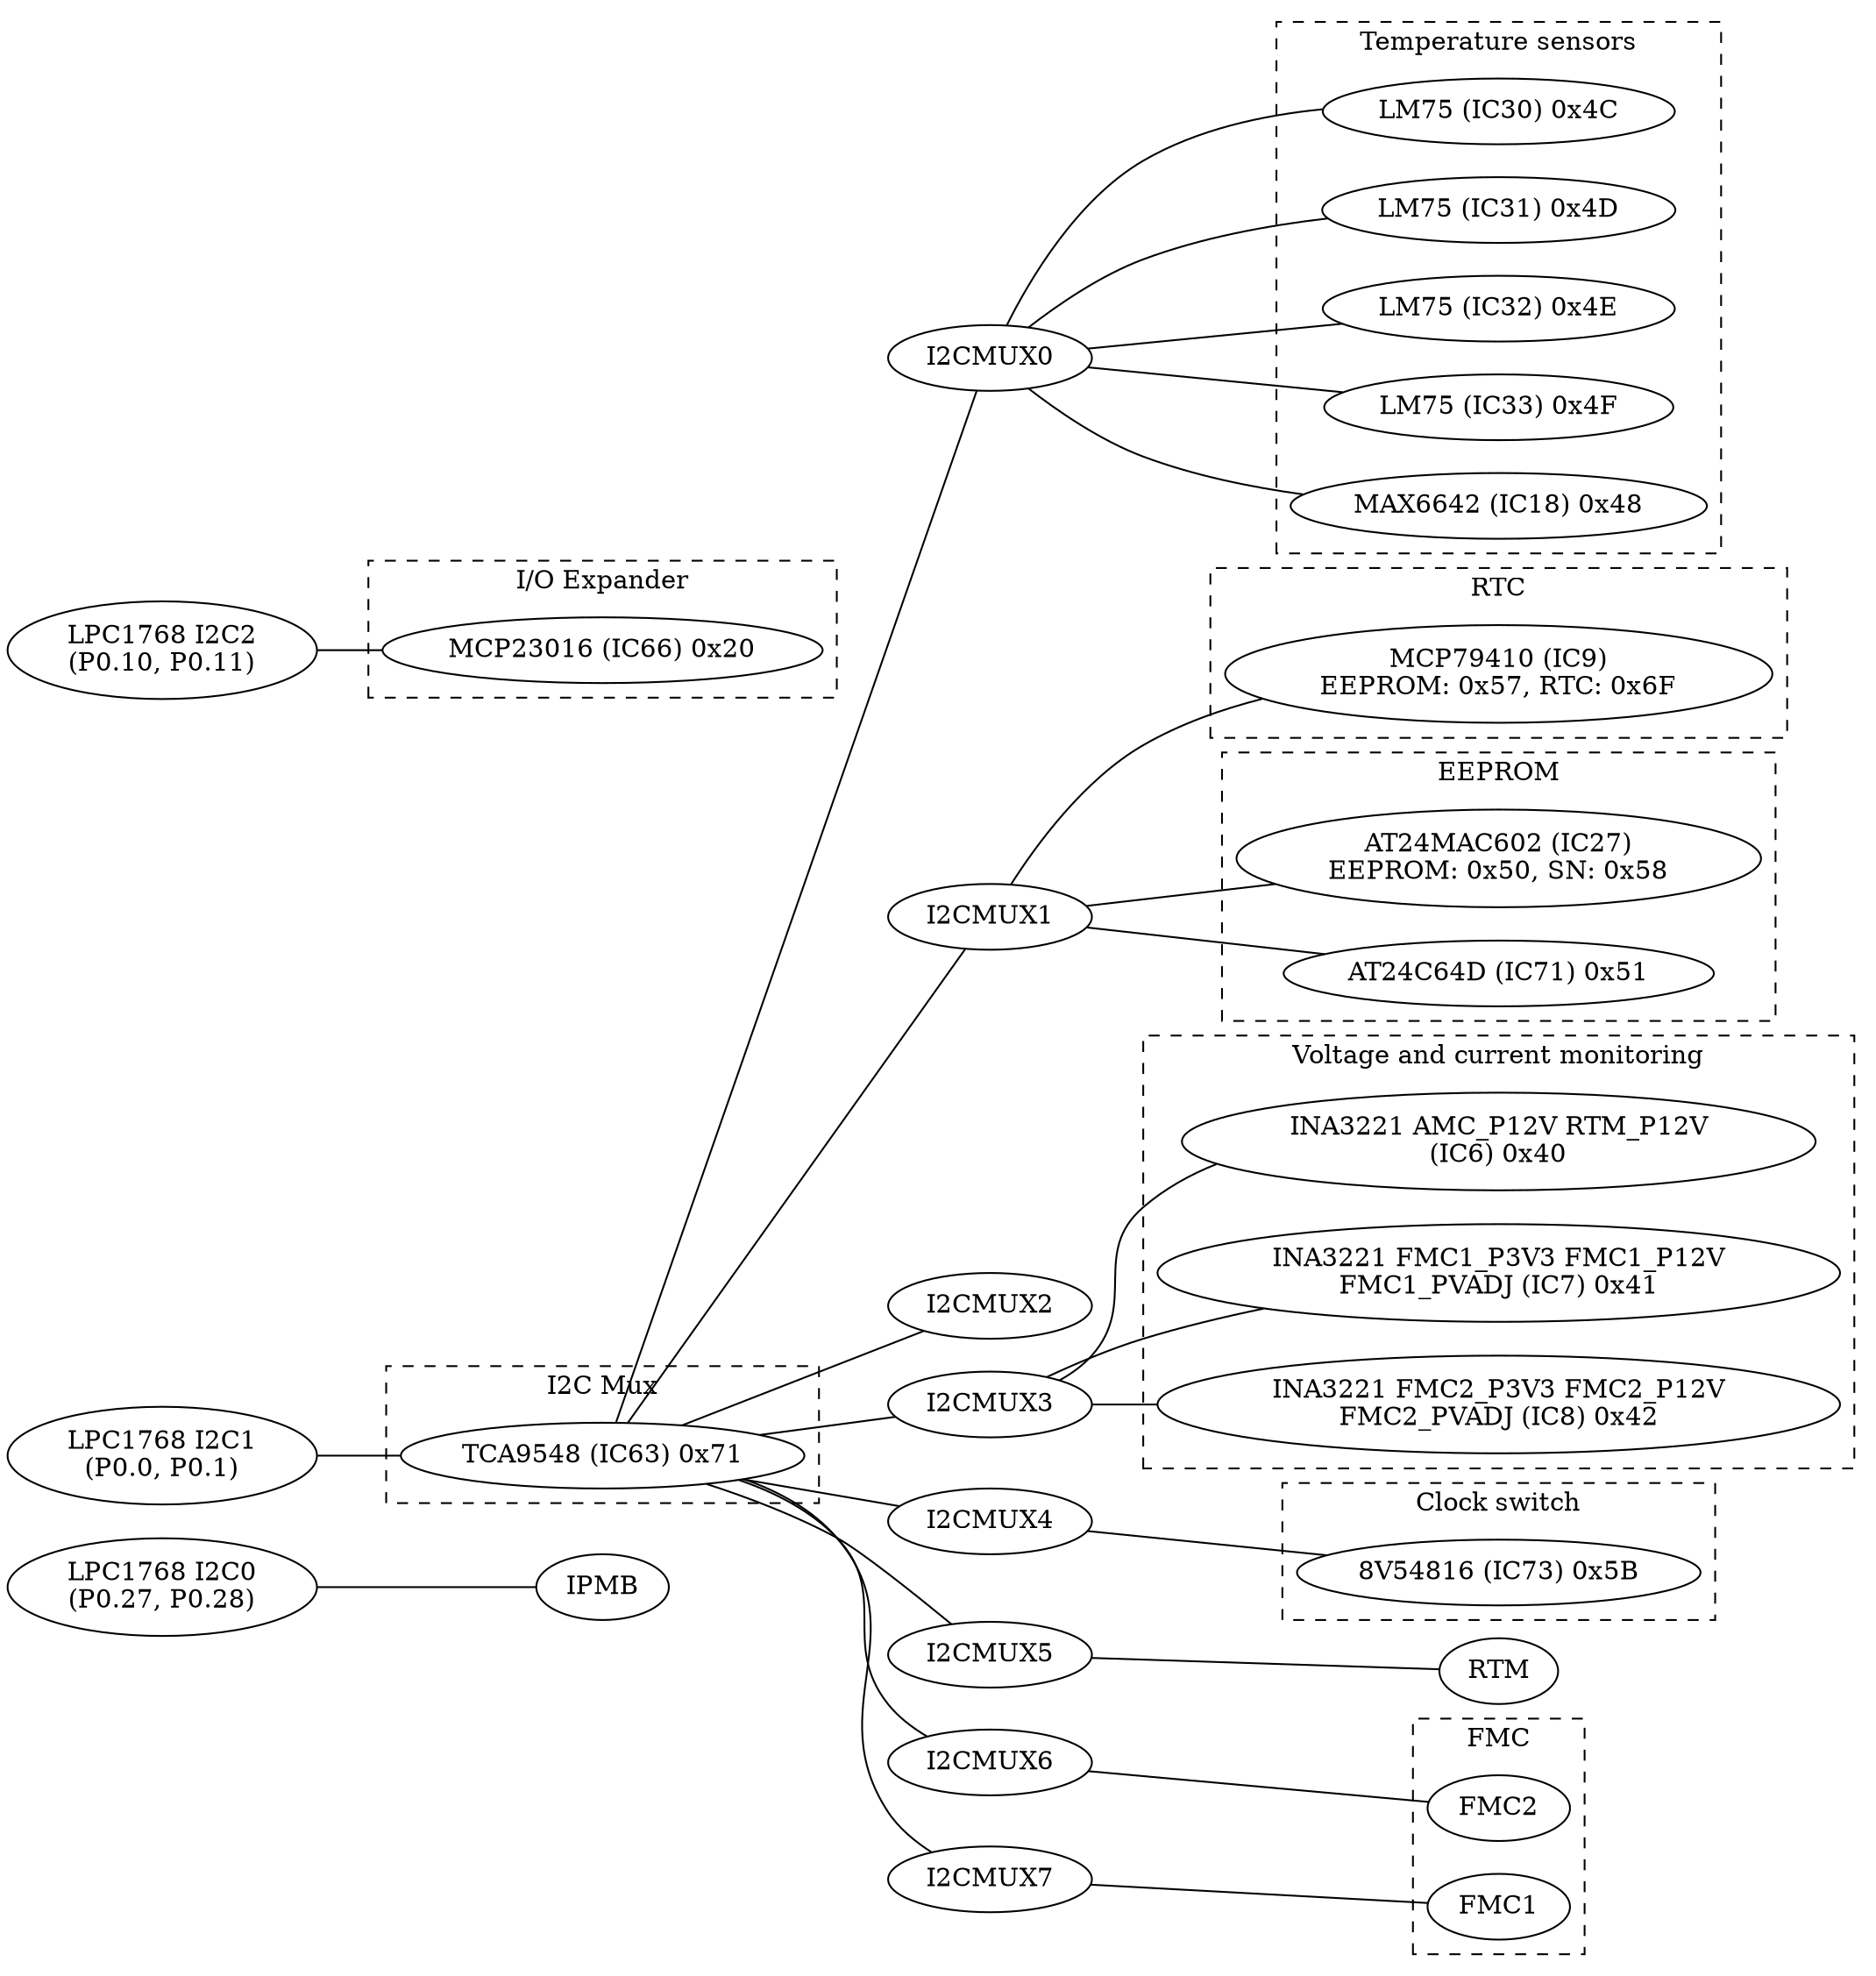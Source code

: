 graph afcv4_i2c_hieranchy {
    rankdir=LR
    LPC1768_I2C0 [label="LPC1768 I2C0\n(P0.27, P0.28)"]
    LPC1768_I2C1 [label="LPC1768 I2C1\n(P0.0, P0.1)"]
    LPC1768_I2C2 [label="LPC1768 I2C2\n(P0.10, P0.11)"]
    I2CMUX0 [label="I2CMUX0"]
    I2CMUX1 [label="I2CMUX1"]
    I2CMUX2 [label="I2CMUX2"]
    I2CMUX3 [label="I2CMUX3"]
    I2CMUX4 [label="I2CMUX4"]
    I2CMUX5 [label="I2CMUX5"]
    I2CMUX6 [label="I2CMUX6"]
    I2CMUX7 [label="I2CMUX7"]
    IPMB [label="IPMB"]

    subgraph cluster_i2c_mux {
        label = "I2C Mux"
        style = dashed
        IC63 [label="TCA9548 (IC63) 0x71"]
    }

    subgraph cluster_io {
        label = "I/O Expander"
        style = dashed
        IC66 [label="MCP23016 (IC66) 0x20"]
    }

    subgraph cluster_temp_sensors {
        label = "Temperature sensors"
        style = dashed
        IC30 [label="LM75 (IC30) 0x4C"]
        IC31 [label="LM75 (IC31) 0x4D"]
        IC32 [label="LM75 (IC32) 0x4E"]
        IC33 [label="LM75 (IC33) 0x4F"]
        IC18 [label="MAX6642 (IC18) 0x48"]
    }

    subgraph cluster_rtc {
        label = "RTC"
        style = dashed
        IC9 [label="MCP79410 (IC9)\nEEPROM: 0x57, RTC: 0x6F"]
    }

    subgraph cluster_eeprom {
        label = "EEPROM"
        style = dashed
        IC27 [label="AT24MAC602 (IC27)\nEEPROM: 0x50, SN: 0x58"]
        IC71 [label="AT24C64D (IC71) 0x51"]
    }

    subgraph cluster_vol_cur_monitor {
        label = "Voltage and current monitoring"
        style = dashed
        IC6 [label="INA3221 AMC_P12V RTM_P12V\n(IC6) 0x40"]
        IC7 [label="INA3221 FMC1_P3V3 FMC1_P12V\nFMC1_PVADJ (IC7) 0x41"]
        IC8 [label="INA3221 FMC2_P3V3 FMC2_P12V\nFMC2_PVADJ (IC8) 0x42"]
    }

    subgraph cluster_clk_sw {
        label = "Clock switch"
        style = dashed
        IC73 [label="8V54816 (IC73) 0x5B"]
    }

    RTM [label="RTM"]

    subgraph cluster_fmc {
        label = "FMC"
        style = dashed
        FMC2 [label="FMC2"]
        FMC1 [label="FMC1"]
    }
    LPC1768_I2C0 -- IPMB

    LPC1768_I2C1 -- IC63
    IC63 -- I2CMUX0
    IC63 -- I2CMUX1
    IC63 -- I2CMUX2
    IC63 -- I2CMUX3
    IC63 -- I2CMUX4
    IC63 -- I2CMUX5
    IC63 -- I2CMUX6
    IC63 -- I2CMUX7

    I2CMUX0 -- IC30
    I2CMUX0 -- IC31
    I2CMUX0 -- IC32
    I2CMUX0 -- IC33
    I2CMUX0 -- IC18

    I2CMUX1 -- IC9
    I2CMUX1 -- IC27
    I2CMUX1 -- IC71

    I2CMUX3 -- IC6
    I2CMUX3 -- IC7
    I2CMUX3 -- IC8

    I2CMUX4 -- IC73

    I2CMUX5 -- RTM

    I2CMUX6 -- FMC2

    I2CMUX7 -- FMC1

    LPC1768_I2C2 -- IC66
}

